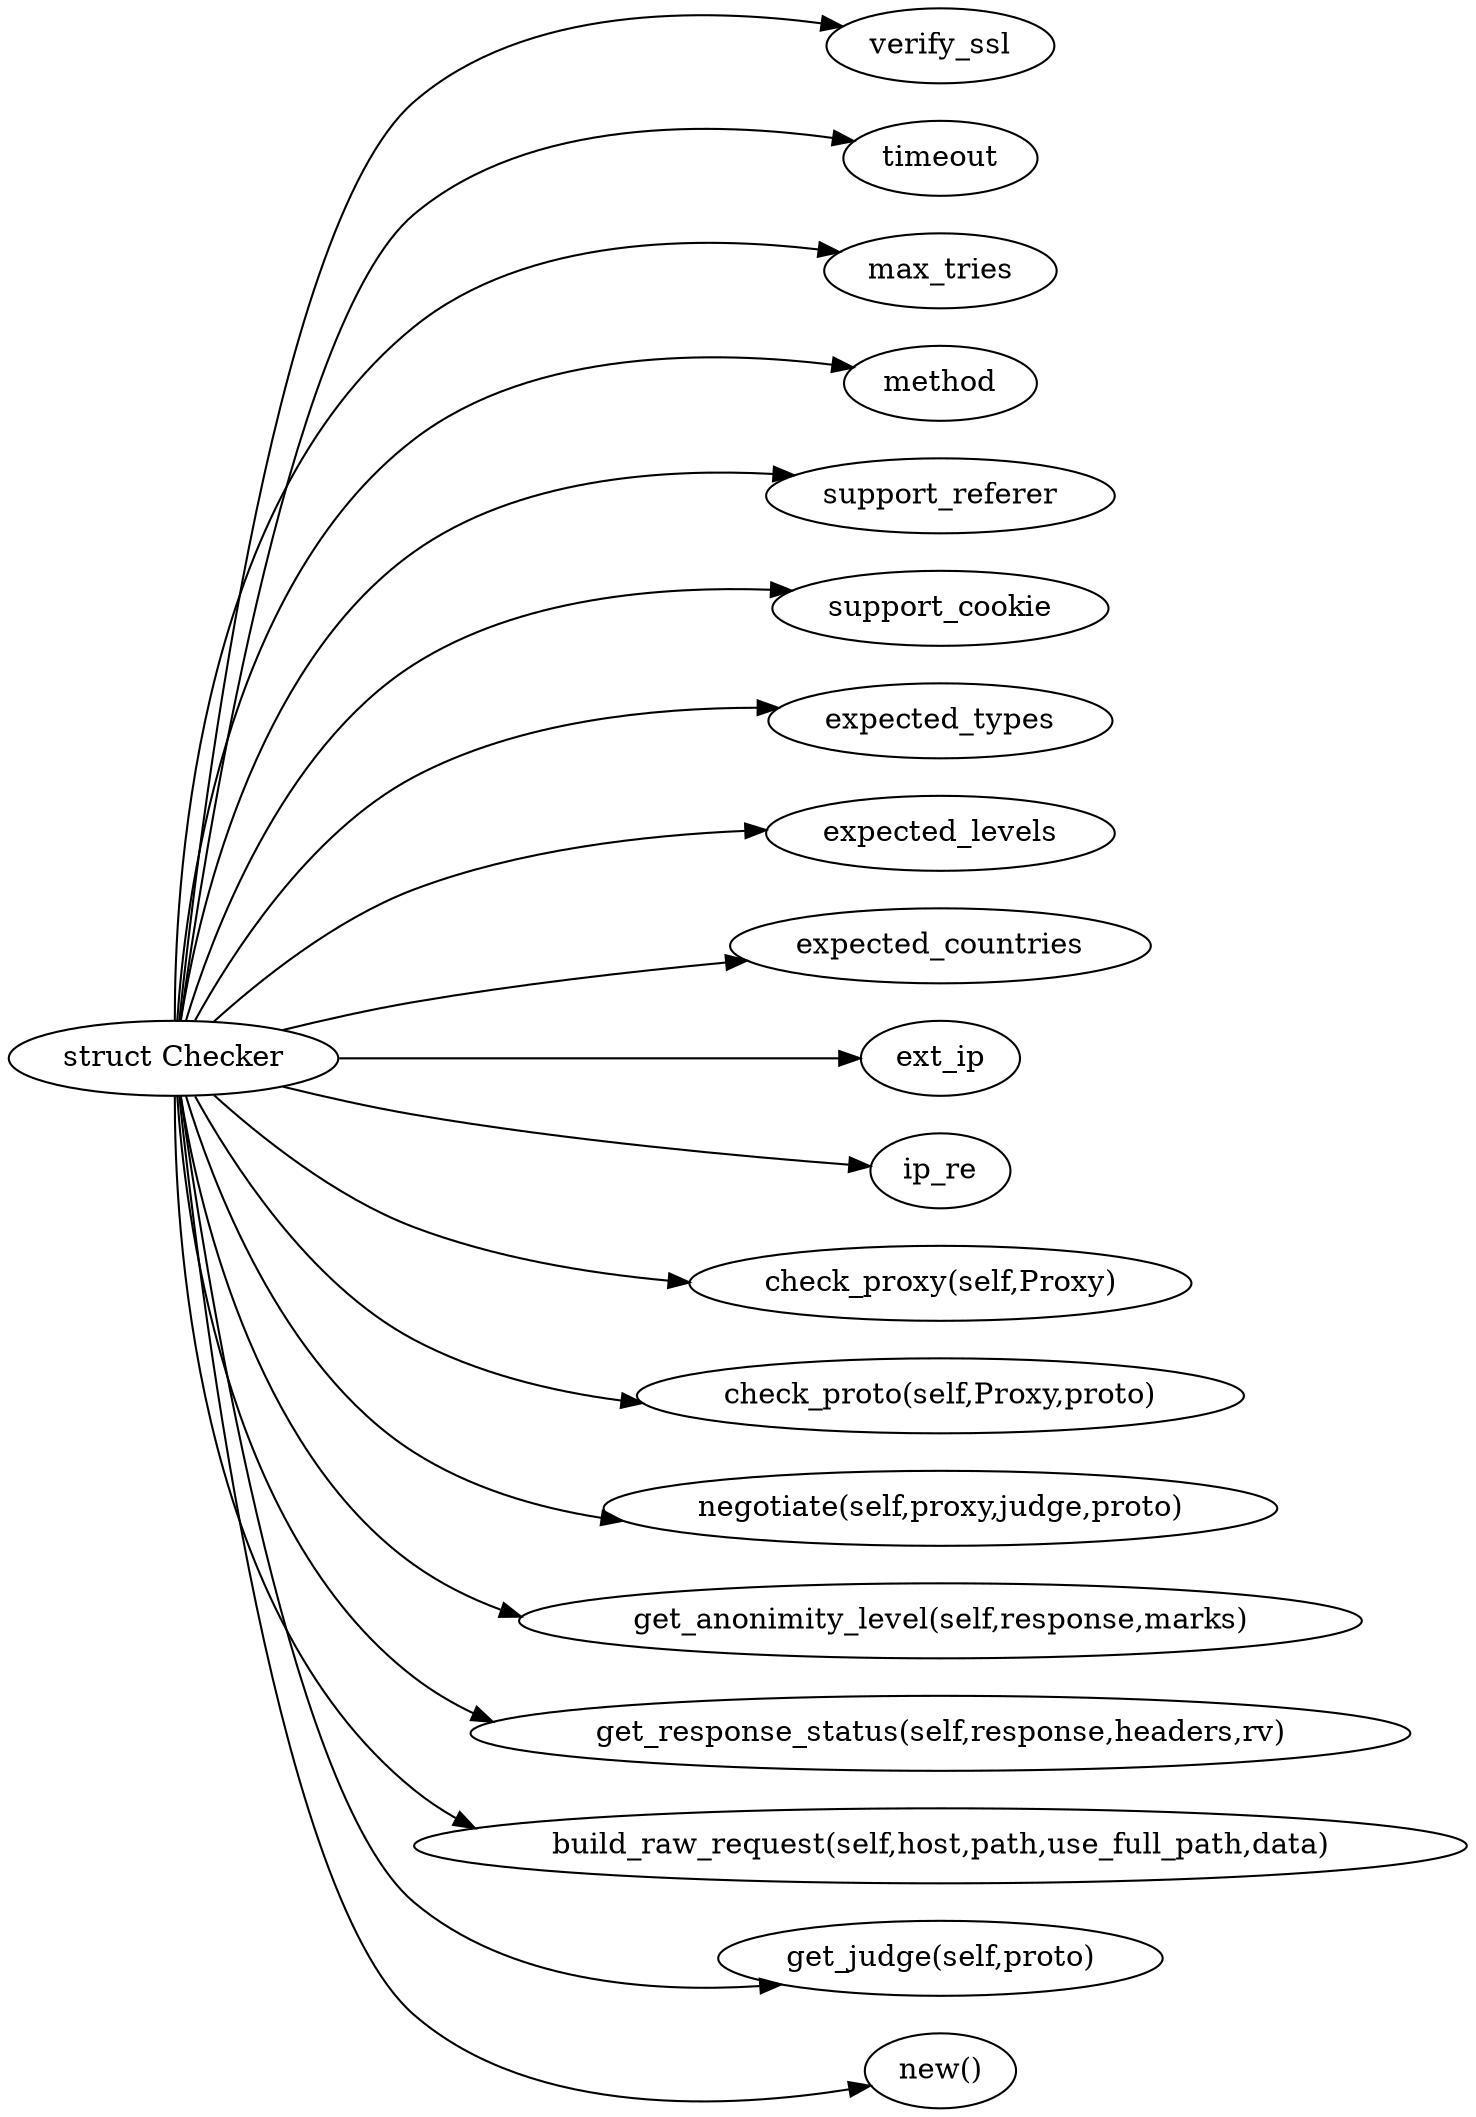 digraph {
    graph [ 
        rankdir=LR,
    ]
    "checker" [label="struct Checker"]
    "checker" -> "verify_ssl"
    "checker" -> "timeout"
    "checker" -> "max_tries"
    "checker" -> "method"
    "checker" -> "support_referer"
    "checker" -> "support_cookie"
    "checker" -> "expected_types"
    "checker" -> "expected_levels"
    "checker" -> "expected_countries"
    "checker" -> "ext_ip"
    "checker" -> "ip_re"
    "checker" -> "check_proxy(self,Proxy)"
    "checker" -> "check_proto(self,Proxy,proto)"
    "checker" -> "negotiate(self,proxy,judge,proto)"
    "checker" -> "get_anonimity_level(self,response,marks)"
    "checker" -> "get_response_status(self,response,headers,rv)"
    "checker" -> "build_raw_request(self,host,path,use_full_path,data)"
    "checker" -> "get_judge(self,proto)"
    "checker" -> "new()"
}